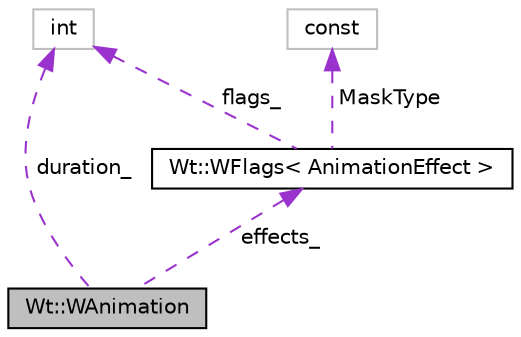 digraph "Wt::WAnimation"
{
 // LATEX_PDF_SIZE
  edge [fontname="Helvetica",fontsize="10",labelfontname="Helvetica",labelfontsize="10"];
  node [fontname="Helvetica",fontsize="10",shape=record];
  Node1 [label="Wt::WAnimation",height=0.2,width=0.4,color="black", fillcolor="grey75", style="filled", fontcolor="black",tooltip="A value class that defines a transition effect."];
  Node2 -> Node1 [dir="back",color="darkorchid3",fontsize="10",style="dashed",label=" effects_" ,fontname="Helvetica"];
  Node2 [label="Wt::WFlags\< AnimationEffect \>",height=0.2,width=0.4,color="black", fillcolor="white", style="filled",URL="$classWt_1_1WFlags.html",tooltip=" "];
  Node3 -> Node2 [dir="back",color="darkorchid3",fontsize="10",style="dashed",label=" flags_" ,fontname="Helvetica"];
  Node3 [label="int",height=0.2,width=0.4,color="grey75", fillcolor="white", style="filled",tooltip=" "];
  Node4 -> Node2 [dir="back",color="darkorchid3",fontsize="10",style="dashed",label=" MaskType" ,fontname="Helvetica"];
  Node4 [label="const",height=0.2,width=0.4,color="grey75", fillcolor="white", style="filled",tooltip=" "];
  Node3 -> Node1 [dir="back",color="darkorchid3",fontsize="10",style="dashed",label=" duration_" ,fontname="Helvetica"];
}
